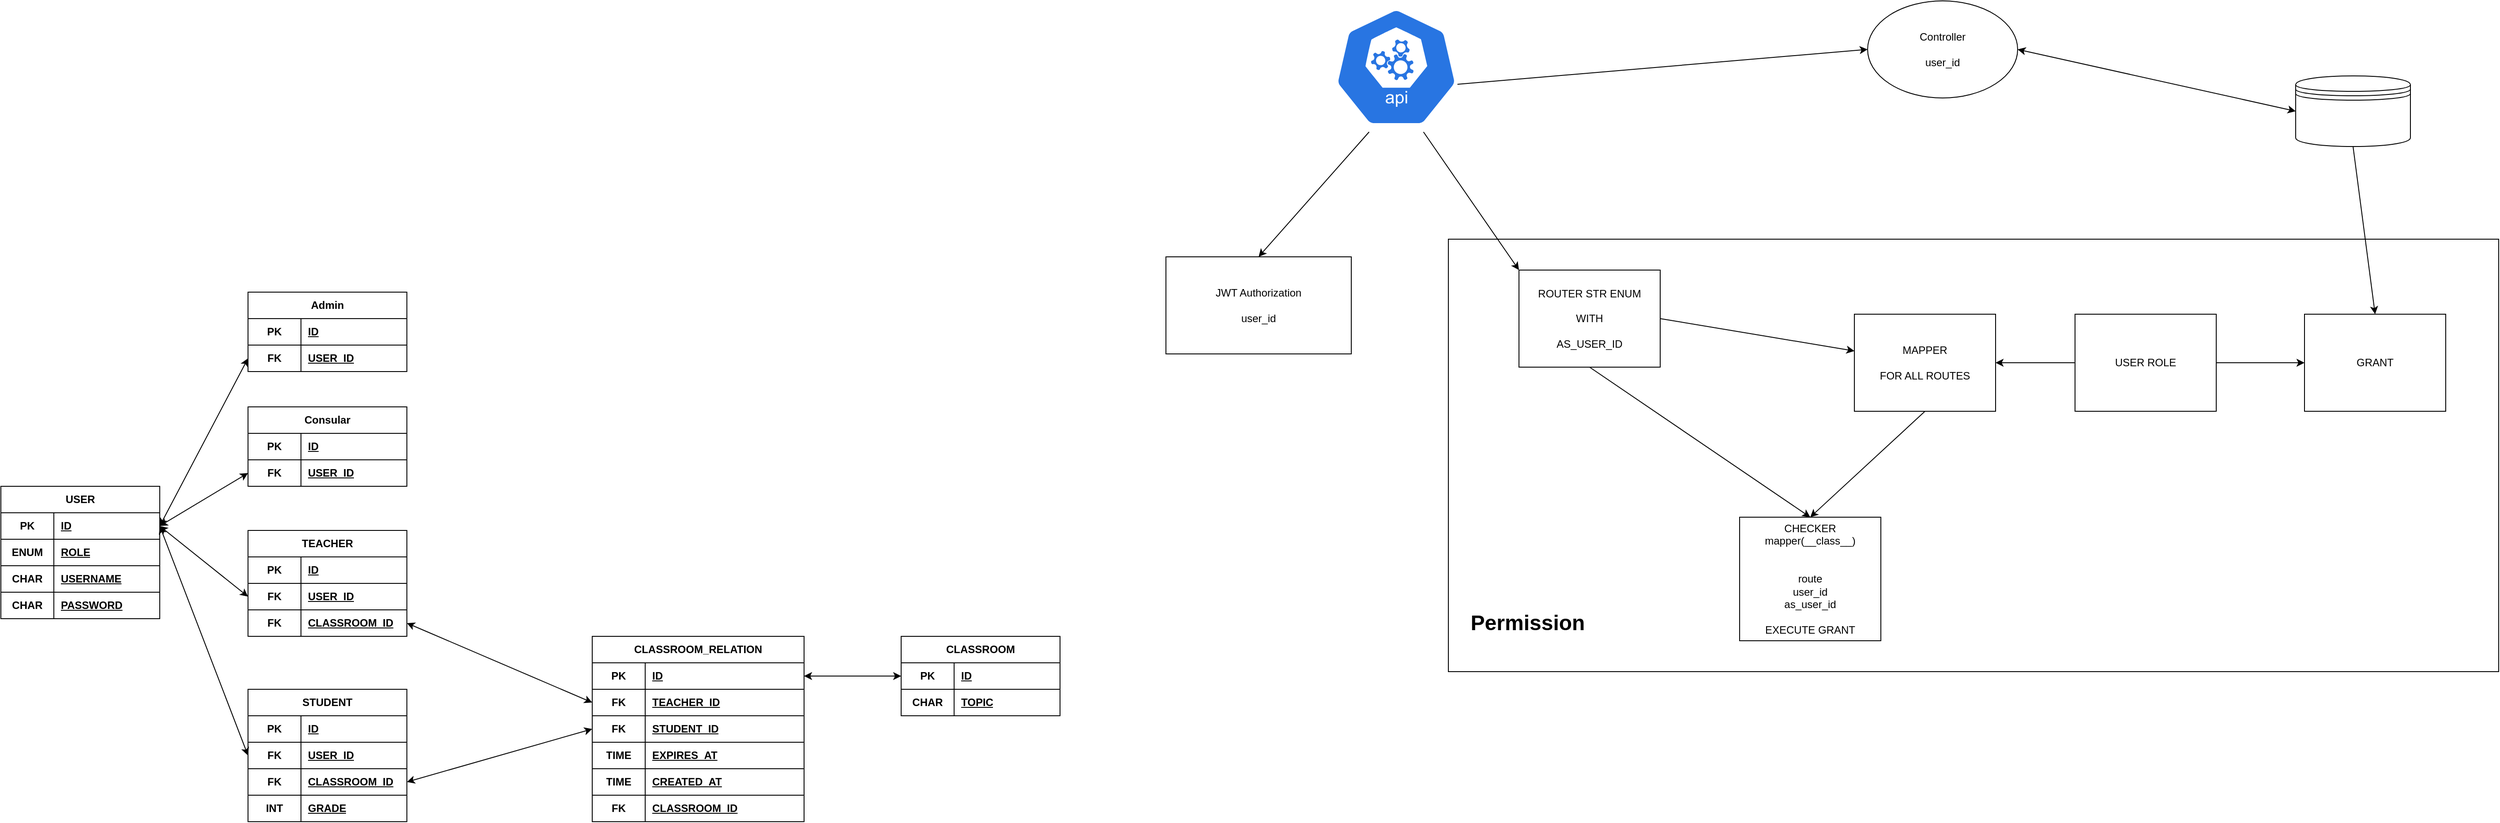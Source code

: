 <mxfile version="21.6.8" type="device">
  <diagram name="Page-1" id="IrqXhc10k5-HPtUd7GSV">
    <mxGraphModel dx="1434" dy="1810" grid="1" gridSize="10" guides="1" tooltips="1" connect="1" arrows="1" fold="1" page="1" pageScale="1" pageWidth="850" pageHeight="1100" math="0" shadow="0">
      <root>
        <mxCell id="0" />
        <mxCell id="1" parent="0" />
        <mxCell id="aiH5akXdyYsL2uUBxXq5-198" value="" style="rounded=0;whiteSpace=wrap;html=1;" parent="1" vertex="1">
          <mxGeometry x="1650" y="10" width="1190" height="490" as="geometry" />
        </mxCell>
        <mxCell id="aiH5akXdyYsL2uUBxXq5-24" value="USER" style="shape=table;startSize=30;container=1;collapsible=1;childLayout=tableLayout;fixedRows=1;rowLines=0;fontStyle=1;align=center;resizeLast=1;html=1;whiteSpace=wrap;" parent="1" vertex="1">
          <mxGeometry x="10" y="290" width="180" height="150" as="geometry" />
        </mxCell>
        <mxCell id="aiH5akXdyYsL2uUBxXq5-28" value="" style="shape=tableRow;horizontal=0;startSize=0;swimlaneHead=0;swimlaneBody=0;fillColor=none;collapsible=0;dropTarget=0;points=[[0,0.5],[1,0.5]];portConstraint=eastwest;top=0;left=0;right=0;bottom=1;html=1;" parent="aiH5akXdyYsL2uUBxXq5-24" vertex="1">
          <mxGeometry y="30" width="180" height="30" as="geometry" />
        </mxCell>
        <mxCell id="aiH5akXdyYsL2uUBxXq5-29" value="PK" style="shape=partialRectangle;connectable=0;fillColor=none;top=0;left=0;bottom=0;right=0;fontStyle=1;overflow=hidden;html=1;whiteSpace=wrap;" parent="aiH5akXdyYsL2uUBxXq5-28" vertex="1">
          <mxGeometry width="60" height="30" as="geometry">
            <mxRectangle width="60" height="30" as="alternateBounds" />
          </mxGeometry>
        </mxCell>
        <mxCell id="aiH5akXdyYsL2uUBxXq5-30" value="ID" style="shape=partialRectangle;connectable=0;fillColor=none;top=0;left=0;bottom=0;right=0;align=left;spacingLeft=6;fontStyle=5;overflow=hidden;html=1;whiteSpace=wrap;" parent="aiH5akXdyYsL2uUBxXq5-28" vertex="1">
          <mxGeometry x="60" width="120" height="30" as="geometry">
            <mxRectangle width="120" height="30" as="alternateBounds" />
          </mxGeometry>
        </mxCell>
        <mxCell id="aiH5akXdyYsL2uUBxXq5-44" value="" style="shape=tableRow;horizontal=0;startSize=0;swimlaneHead=0;swimlaneBody=0;fillColor=none;collapsible=0;dropTarget=0;points=[[0,0.5],[1,0.5]];portConstraint=eastwest;top=0;left=0;right=0;bottom=1;html=1;" parent="aiH5akXdyYsL2uUBxXq5-24" vertex="1">
          <mxGeometry y="60" width="180" height="30" as="geometry" />
        </mxCell>
        <mxCell id="aiH5akXdyYsL2uUBxXq5-45" value="ENUM" style="shape=partialRectangle;connectable=0;fillColor=none;top=0;left=0;bottom=0;right=0;fontStyle=1;overflow=hidden;html=1;whiteSpace=wrap;" parent="aiH5akXdyYsL2uUBxXq5-44" vertex="1">
          <mxGeometry width="60" height="30" as="geometry">
            <mxRectangle width="60" height="30" as="alternateBounds" />
          </mxGeometry>
        </mxCell>
        <mxCell id="aiH5akXdyYsL2uUBxXq5-46" value="ROLE" style="shape=partialRectangle;connectable=0;fillColor=none;top=0;left=0;bottom=0;right=0;align=left;spacingLeft=6;fontStyle=5;overflow=hidden;html=1;whiteSpace=wrap;" parent="aiH5akXdyYsL2uUBxXq5-44" vertex="1">
          <mxGeometry x="60" width="120" height="30" as="geometry">
            <mxRectangle width="120" height="30" as="alternateBounds" />
          </mxGeometry>
        </mxCell>
        <mxCell id="aiH5akXdyYsL2uUBxXq5-47" value="" style="shape=tableRow;horizontal=0;startSize=0;swimlaneHead=0;swimlaneBody=0;fillColor=none;collapsible=0;dropTarget=0;points=[[0,0.5],[1,0.5]];portConstraint=eastwest;top=0;left=0;right=0;bottom=1;html=1;" parent="aiH5akXdyYsL2uUBxXq5-24" vertex="1">
          <mxGeometry y="90" width="180" height="30" as="geometry" />
        </mxCell>
        <mxCell id="aiH5akXdyYsL2uUBxXq5-48" value="CHAR" style="shape=partialRectangle;connectable=0;fillColor=none;top=0;left=0;bottom=0;right=0;fontStyle=1;overflow=hidden;html=1;whiteSpace=wrap;" parent="aiH5akXdyYsL2uUBxXq5-47" vertex="1">
          <mxGeometry width="60" height="30" as="geometry">
            <mxRectangle width="60" height="30" as="alternateBounds" />
          </mxGeometry>
        </mxCell>
        <mxCell id="aiH5akXdyYsL2uUBxXq5-49" value="USERNAME" style="shape=partialRectangle;connectable=0;fillColor=none;top=0;left=0;bottom=0;right=0;align=left;spacingLeft=6;fontStyle=5;overflow=hidden;html=1;whiteSpace=wrap;" parent="aiH5akXdyYsL2uUBxXq5-47" vertex="1">
          <mxGeometry x="60" width="120" height="30" as="geometry">
            <mxRectangle width="120" height="30" as="alternateBounds" />
          </mxGeometry>
        </mxCell>
        <mxCell id="aiH5akXdyYsL2uUBxXq5-41" value="" style="shape=tableRow;horizontal=0;startSize=0;swimlaneHead=0;swimlaneBody=0;fillColor=none;collapsible=0;dropTarget=0;points=[[0,0.5],[1,0.5]];portConstraint=eastwest;top=0;left=0;right=0;bottom=1;html=1;" parent="aiH5akXdyYsL2uUBxXq5-24" vertex="1">
          <mxGeometry y="120" width="180" height="30" as="geometry" />
        </mxCell>
        <mxCell id="aiH5akXdyYsL2uUBxXq5-42" value="CHAR" style="shape=partialRectangle;connectable=0;fillColor=none;top=0;left=0;bottom=0;right=0;fontStyle=1;overflow=hidden;html=1;whiteSpace=wrap;" parent="aiH5akXdyYsL2uUBxXq5-41" vertex="1">
          <mxGeometry width="60" height="30" as="geometry">
            <mxRectangle width="60" height="30" as="alternateBounds" />
          </mxGeometry>
        </mxCell>
        <mxCell id="aiH5akXdyYsL2uUBxXq5-43" value="PASSWORD" style="shape=partialRectangle;connectable=0;fillColor=none;top=0;left=0;bottom=0;right=0;align=left;spacingLeft=6;fontStyle=5;overflow=hidden;html=1;whiteSpace=wrap;" parent="aiH5akXdyYsL2uUBxXq5-41" vertex="1">
          <mxGeometry x="60" width="120" height="30" as="geometry">
            <mxRectangle width="120" height="30" as="alternateBounds" />
          </mxGeometry>
        </mxCell>
        <mxCell id="aiH5akXdyYsL2uUBxXq5-66" value="STUDENT" style="shape=table;startSize=30;container=1;collapsible=1;childLayout=tableLayout;fixedRows=1;rowLines=0;fontStyle=1;align=center;resizeLast=1;html=1;whiteSpace=wrap;" parent="1" vertex="1">
          <mxGeometry x="290" y="520" width="180" height="150" as="geometry" />
        </mxCell>
        <mxCell id="aiH5akXdyYsL2uUBxXq5-67" value="" style="shape=tableRow;horizontal=0;startSize=0;swimlaneHead=0;swimlaneBody=0;fillColor=none;collapsible=0;dropTarget=0;points=[[0,0.5],[1,0.5]];portConstraint=eastwest;top=0;left=0;right=0;bottom=1;html=1;" parent="aiH5akXdyYsL2uUBxXq5-66" vertex="1">
          <mxGeometry y="30" width="180" height="30" as="geometry" />
        </mxCell>
        <mxCell id="aiH5akXdyYsL2uUBxXq5-68" value="PK" style="shape=partialRectangle;connectable=0;fillColor=none;top=0;left=0;bottom=0;right=0;fontStyle=1;overflow=hidden;html=1;whiteSpace=wrap;" parent="aiH5akXdyYsL2uUBxXq5-67" vertex="1">
          <mxGeometry width="60" height="30" as="geometry">
            <mxRectangle width="60" height="30" as="alternateBounds" />
          </mxGeometry>
        </mxCell>
        <mxCell id="aiH5akXdyYsL2uUBxXq5-69" value="ID" style="shape=partialRectangle;connectable=0;fillColor=none;top=0;left=0;bottom=0;right=0;align=left;spacingLeft=6;fontStyle=5;overflow=hidden;html=1;whiteSpace=wrap;" parent="aiH5akXdyYsL2uUBxXq5-67" vertex="1">
          <mxGeometry x="60" width="120" height="30" as="geometry">
            <mxRectangle width="120" height="30" as="alternateBounds" />
          </mxGeometry>
        </mxCell>
        <mxCell id="aiH5akXdyYsL2uUBxXq5-70" value="" style="shape=tableRow;horizontal=0;startSize=0;swimlaneHead=0;swimlaneBody=0;fillColor=none;collapsible=0;dropTarget=0;points=[[0,0.5],[1,0.5]];portConstraint=eastwest;top=0;left=0;right=0;bottom=1;html=1;" parent="aiH5akXdyYsL2uUBxXq5-66" vertex="1">
          <mxGeometry y="60" width="180" height="30" as="geometry" />
        </mxCell>
        <mxCell id="aiH5akXdyYsL2uUBxXq5-71" value="FK" style="shape=partialRectangle;connectable=0;fillColor=none;top=0;left=0;bottom=0;right=0;fontStyle=1;overflow=hidden;html=1;whiteSpace=wrap;" parent="aiH5akXdyYsL2uUBxXq5-70" vertex="1">
          <mxGeometry width="60" height="30" as="geometry">
            <mxRectangle width="60" height="30" as="alternateBounds" />
          </mxGeometry>
        </mxCell>
        <mxCell id="aiH5akXdyYsL2uUBxXq5-72" value="USER_ID" style="shape=partialRectangle;connectable=0;fillColor=none;top=0;left=0;bottom=0;right=0;align=left;spacingLeft=6;fontStyle=5;overflow=hidden;html=1;whiteSpace=wrap;" parent="aiH5akXdyYsL2uUBxXq5-70" vertex="1">
          <mxGeometry x="60" width="120" height="30" as="geometry">
            <mxRectangle width="120" height="30" as="alternateBounds" />
          </mxGeometry>
        </mxCell>
        <mxCell id="aiH5akXdyYsL2uUBxXq5-73" value="" style="shape=tableRow;horizontal=0;startSize=0;swimlaneHead=0;swimlaneBody=0;fillColor=none;collapsible=0;dropTarget=0;points=[[0,0.5],[1,0.5]];portConstraint=eastwest;top=0;left=0;right=0;bottom=1;html=1;" parent="aiH5akXdyYsL2uUBxXq5-66" vertex="1">
          <mxGeometry y="90" width="180" height="30" as="geometry" />
        </mxCell>
        <mxCell id="aiH5akXdyYsL2uUBxXq5-74" value="FK" style="shape=partialRectangle;connectable=0;fillColor=none;top=0;left=0;bottom=0;right=0;fontStyle=1;overflow=hidden;html=1;whiteSpace=wrap;" parent="aiH5akXdyYsL2uUBxXq5-73" vertex="1">
          <mxGeometry width="60" height="30" as="geometry">
            <mxRectangle width="60" height="30" as="alternateBounds" />
          </mxGeometry>
        </mxCell>
        <mxCell id="aiH5akXdyYsL2uUBxXq5-75" value="CLASSROOM_ID" style="shape=partialRectangle;connectable=0;fillColor=none;top=0;left=0;bottom=0;right=0;align=left;spacingLeft=6;fontStyle=5;overflow=hidden;html=1;whiteSpace=wrap;" parent="aiH5akXdyYsL2uUBxXq5-73" vertex="1">
          <mxGeometry x="60" width="120" height="30" as="geometry">
            <mxRectangle width="120" height="30" as="alternateBounds" />
          </mxGeometry>
        </mxCell>
        <mxCell id="aiH5akXdyYsL2uUBxXq5-76" value="" style="shape=tableRow;horizontal=0;startSize=0;swimlaneHead=0;swimlaneBody=0;fillColor=none;collapsible=0;dropTarget=0;points=[[0,0.5],[1,0.5]];portConstraint=eastwest;top=0;left=0;right=0;bottom=1;html=1;" parent="aiH5akXdyYsL2uUBxXq5-66" vertex="1">
          <mxGeometry y="120" width="180" height="30" as="geometry" />
        </mxCell>
        <mxCell id="aiH5akXdyYsL2uUBxXq5-77" value="INT" style="shape=partialRectangle;connectable=0;fillColor=none;top=0;left=0;bottom=0;right=0;fontStyle=1;overflow=hidden;html=1;whiteSpace=wrap;" parent="aiH5akXdyYsL2uUBxXq5-76" vertex="1">
          <mxGeometry width="60" height="30" as="geometry">
            <mxRectangle width="60" height="30" as="alternateBounds" />
          </mxGeometry>
        </mxCell>
        <mxCell id="aiH5akXdyYsL2uUBxXq5-78" value="GRADE" style="shape=partialRectangle;connectable=0;fillColor=none;top=0;left=0;bottom=0;right=0;align=left;spacingLeft=6;fontStyle=5;overflow=hidden;html=1;whiteSpace=wrap;" parent="aiH5akXdyYsL2uUBxXq5-76" vertex="1">
          <mxGeometry x="60" width="120" height="30" as="geometry">
            <mxRectangle width="120" height="30" as="alternateBounds" />
          </mxGeometry>
        </mxCell>
        <mxCell id="aiH5akXdyYsL2uUBxXq5-79" value="TEACHER" style="shape=table;startSize=30;container=1;collapsible=1;childLayout=tableLayout;fixedRows=1;rowLines=0;fontStyle=1;align=center;resizeLast=1;html=1;whiteSpace=wrap;" parent="1" vertex="1">
          <mxGeometry x="290" y="340" width="180" height="120" as="geometry" />
        </mxCell>
        <mxCell id="aiH5akXdyYsL2uUBxXq5-80" value="" style="shape=tableRow;horizontal=0;startSize=0;swimlaneHead=0;swimlaneBody=0;fillColor=none;collapsible=0;dropTarget=0;points=[[0,0.5],[1,0.5]];portConstraint=eastwest;top=0;left=0;right=0;bottom=1;html=1;" parent="aiH5akXdyYsL2uUBxXq5-79" vertex="1">
          <mxGeometry y="30" width="180" height="30" as="geometry" />
        </mxCell>
        <mxCell id="aiH5akXdyYsL2uUBxXq5-81" value="PK" style="shape=partialRectangle;connectable=0;fillColor=none;top=0;left=0;bottom=0;right=0;fontStyle=1;overflow=hidden;html=1;whiteSpace=wrap;" parent="aiH5akXdyYsL2uUBxXq5-80" vertex="1">
          <mxGeometry width="60" height="30" as="geometry">
            <mxRectangle width="60" height="30" as="alternateBounds" />
          </mxGeometry>
        </mxCell>
        <mxCell id="aiH5akXdyYsL2uUBxXq5-82" value="ID" style="shape=partialRectangle;connectable=0;fillColor=none;top=0;left=0;bottom=0;right=0;align=left;spacingLeft=6;fontStyle=5;overflow=hidden;html=1;whiteSpace=wrap;" parent="aiH5akXdyYsL2uUBxXq5-80" vertex="1">
          <mxGeometry x="60" width="120" height="30" as="geometry">
            <mxRectangle width="120" height="30" as="alternateBounds" />
          </mxGeometry>
        </mxCell>
        <mxCell id="aiH5akXdyYsL2uUBxXq5-83" value="" style="shape=tableRow;horizontal=0;startSize=0;swimlaneHead=0;swimlaneBody=0;fillColor=none;collapsible=0;dropTarget=0;points=[[0,0.5],[1,0.5]];portConstraint=eastwest;top=0;left=0;right=0;bottom=1;html=1;" parent="aiH5akXdyYsL2uUBxXq5-79" vertex="1">
          <mxGeometry y="60" width="180" height="30" as="geometry" />
        </mxCell>
        <mxCell id="aiH5akXdyYsL2uUBxXq5-84" value="FK" style="shape=partialRectangle;connectable=0;fillColor=none;top=0;left=0;bottom=0;right=0;fontStyle=1;overflow=hidden;html=1;whiteSpace=wrap;" parent="aiH5akXdyYsL2uUBxXq5-83" vertex="1">
          <mxGeometry width="60" height="30" as="geometry">
            <mxRectangle width="60" height="30" as="alternateBounds" />
          </mxGeometry>
        </mxCell>
        <mxCell id="aiH5akXdyYsL2uUBxXq5-85" value="USER_ID" style="shape=partialRectangle;connectable=0;fillColor=none;top=0;left=0;bottom=0;right=0;align=left;spacingLeft=6;fontStyle=5;overflow=hidden;html=1;whiteSpace=wrap;" parent="aiH5akXdyYsL2uUBxXq5-83" vertex="1">
          <mxGeometry x="60" width="120" height="30" as="geometry">
            <mxRectangle width="120" height="30" as="alternateBounds" />
          </mxGeometry>
        </mxCell>
        <mxCell id="aiH5akXdyYsL2uUBxXq5-86" value="" style="shape=tableRow;horizontal=0;startSize=0;swimlaneHead=0;swimlaneBody=0;fillColor=none;collapsible=0;dropTarget=0;points=[[0,0.5],[1,0.5]];portConstraint=eastwest;top=0;left=0;right=0;bottom=1;html=1;" parent="aiH5akXdyYsL2uUBxXq5-79" vertex="1">
          <mxGeometry y="90" width="180" height="30" as="geometry" />
        </mxCell>
        <mxCell id="aiH5akXdyYsL2uUBxXq5-87" value="FK" style="shape=partialRectangle;connectable=0;fillColor=none;top=0;left=0;bottom=0;right=0;fontStyle=1;overflow=hidden;html=1;whiteSpace=wrap;" parent="aiH5akXdyYsL2uUBxXq5-86" vertex="1">
          <mxGeometry width="60" height="30" as="geometry">
            <mxRectangle width="60" height="30" as="alternateBounds" />
          </mxGeometry>
        </mxCell>
        <mxCell id="aiH5akXdyYsL2uUBxXq5-88" value="CLASSROOM_ID" style="shape=partialRectangle;connectable=0;fillColor=none;top=0;left=0;bottom=0;right=0;align=left;spacingLeft=6;fontStyle=5;overflow=hidden;html=1;whiteSpace=wrap;" parent="aiH5akXdyYsL2uUBxXq5-86" vertex="1">
          <mxGeometry x="60" width="120" height="30" as="geometry">
            <mxRectangle width="120" height="30" as="alternateBounds" />
          </mxGeometry>
        </mxCell>
        <mxCell id="aiH5akXdyYsL2uUBxXq5-92" value="Consular" style="shape=table;startSize=30;container=1;collapsible=1;childLayout=tableLayout;fixedRows=1;rowLines=0;fontStyle=1;align=center;resizeLast=1;html=1;whiteSpace=wrap;" parent="1" vertex="1">
          <mxGeometry x="290" y="200" width="180" height="90" as="geometry" />
        </mxCell>
        <mxCell id="aiH5akXdyYsL2uUBxXq5-93" value="" style="shape=tableRow;horizontal=0;startSize=0;swimlaneHead=0;swimlaneBody=0;fillColor=none;collapsible=0;dropTarget=0;points=[[0,0.5],[1,0.5]];portConstraint=eastwest;top=0;left=0;right=0;bottom=1;html=1;" parent="aiH5akXdyYsL2uUBxXq5-92" vertex="1">
          <mxGeometry y="30" width="180" height="30" as="geometry" />
        </mxCell>
        <mxCell id="aiH5akXdyYsL2uUBxXq5-94" value="PK" style="shape=partialRectangle;connectable=0;fillColor=none;top=0;left=0;bottom=0;right=0;fontStyle=1;overflow=hidden;html=1;whiteSpace=wrap;" parent="aiH5akXdyYsL2uUBxXq5-93" vertex="1">
          <mxGeometry width="60" height="30" as="geometry">
            <mxRectangle width="60" height="30" as="alternateBounds" />
          </mxGeometry>
        </mxCell>
        <mxCell id="aiH5akXdyYsL2uUBxXq5-95" value="ID" style="shape=partialRectangle;connectable=0;fillColor=none;top=0;left=0;bottom=0;right=0;align=left;spacingLeft=6;fontStyle=5;overflow=hidden;html=1;whiteSpace=wrap;" parent="aiH5akXdyYsL2uUBxXq5-93" vertex="1">
          <mxGeometry x="60" width="120" height="30" as="geometry">
            <mxRectangle width="120" height="30" as="alternateBounds" />
          </mxGeometry>
        </mxCell>
        <mxCell id="aiH5akXdyYsL2uUBxXq5-96" value="" style="shape=tableRow;horizontal=0;startSize=0;swimlaneHead=0;swimlaneBody=0;fillColor=none;collapsible=0;dropTarget=0;points=[[0,0.5],[1,0.5]];portConstraint=eastwest;top=0;left=0;right=0;bottom=1;html=1;" parent="aiH5akXdyYsL2uUBxXq5-92" vertex="1">
          <mxGeometry y="60" width="180" height="30" as="geometry" />
        </mxCell>
        <mxCell id="aiH5akXdyYsL2uUBxXq5-97" value="FK" style="shape=partialRectangle;connectable=0;fillColor=none;top=0;left=0;bottom=0;right=0;fontStyle=1;overflow=hidden;html=1;whiteSpace=wrap;" parent="aiH5akXdyYsL2uUBxXq5-96" vertex="1">
          <mxGeometry width="60" height="30" as="geometry">
            <mxRectangle width="60" height="30" as="alternateBounds" />
          </mxGeometry>
        </mxCell>
        <mxCell id="aiH5akXdyYsL2uUBxXq5-98" value="USER_ID" style="shape=partialRectangle;connectable=0;fillColor=none;top=0;left=0;bottom=0;right=0;align=left;spacingLeft=6;fontStyle=5;overflow=hidden;html=1;whiteSpace=wrap;" parent="aiH5akXdyYsL2uUBxXq5-96" vertex="1">
          <mxGeometry x="60" width="120" height="30" as="geometry">
            <mxRectangle width="120" height="30" as="alternateBounds" />
          </mxGeometry>
        </mxCell>
        <mxCell id="aiH5akXdyYsL2uUBxXq5-105" value="Admin" style="shape=table;startSize=30;container=1;collapsible=1;childLayout=tableLayout;fixedRows=1;rowLines=0;fontStyle=1;align=center;resizeLast=1;html=1;whiteSpace=wrap;" parent="1" vertex="1">
          <mxGeometry x="290" y="70" width="180" height="90" as="geometry" />
        </mxCell>
        <mxCell id="aiH5akXdyYsL2uUBxXq5-106" value="" style="shape=tableRow;horizontal=0;startSize=0;swimlaneHead=0;swimlaneBody=0;fillColor=none;collapsible=0;dropTarget=0;points=[[0,0.5],[1,0.5]];portConstraint=eastwest;top=0;left=0;right=0;bottom=1;html=1;" parent="aiH5akXdyYsL2uUBxXq5-105" vertex="1">
          <mxGeometry y="30" width="180" height="30" as="geometry" />
        </mxCell>
        <mxCell id="aiH5akXdyYsL2uUBxXq5-107" value="PK" style="shape=partialRectangle;connectable=0;fillColor=none;top=0;left=0;bottom=0;right=0;fontStyle=1;overflow=hidden;html=1;whiteSpace=wrap;" parent="aiH5akXdyYsL2uUBxXq5-106" vertex="1">
          <mxGeometry width="60" height="30" as="geometry">
            <mxRectangle width="60" height="30" as="alternateBounds" />
          </mxGeometry>
        </mxCell>
        <mxCell id="aiH5akXdyYsL2uUBxXq5-108" value="ID" style="shape=partialRectangle;connectable=0;fillColor=none;top=0;left=0;bottom=0;right=0;align=left;spacingLeft=6;fontStyle=5;overflow=hidden;html=1;whiteSpace=wrap;" parent="aiH5akXdyYsL2uUBxXq5-106" vertex="1">
          <mxGeometry x="60" width="120" height="30" as="geometry">
            <mxRectangle width="120" height="30" as="alternateBounds" />
          </mxGeometry>
        </mxCell>
        <mxCell id="aiH5akXdyYsL2uUBxXq5-109" value="" style="shape=tableRow;horizontal=0;startSize=0;swimlaneHead=0;swimlaneBody=0;fillColor=none;collapsible=0;dropTarget=0;points=[[0,0.5],[1,0.5]];portConstraint=eastwest;top=0;left=0;right=0;bottom=1;html=1;" parent="aiH5akXdyYsL2uUBxXq5-105" vertex="1">
          <mxGeometry y="60" width="180" height="30" as="geometry" />
        </mxCell>
        <mxCell id="aiH5akXdyYsL2uUBxXq5-110" value="FK" style="shape=partialRectangle;connectable=0;fillColor=none;top=0;left=0;bottom=0;right=0;fontStyle=1;overflow=hidden;html=1;whiteSpace=wrap;" parent="aiH5akXdyYsL2uUBxXq5-109" vertex="1">
          <mxGeometry width="60" height="30" as="geometry">
            <mxRectangle width="60" height="30" as="alternateBounds" />
          </mxGeometry>
        </mxCell>
        <mxCell id="aiH5akXdyYsL2uUBxXq5-111" value="USER_ID" style="shape=partialRectangle;connectable=0;fillColor=none;top=0;left=0;bottom=0;right=0;align=left;spacingLeft=6;fontStyle=5;overflow=hidden;html=1;whiteSpace=wrap;" parent="aiH5akXdyYsL2uUBxXq5-109" vertex="1">
          <mxGeometry x="60" width="120" height="30" as="geometry">
            <mxRectangle width="120" height="30" as="alternateBounds" />
          </mxGeometry>
        </mxCell>
        <mxCell id="aiH5akXdyYsL2uUBxXq5-117" value="" style="endArrow=classic;startArrow=classic;html=1;rounded=0;entryX=0;entryY=0.5;entryDx=0;entryDy=0;exitX=1;exitY=0.5;exitDx=0;exitDy=0;" parent="1" source="aiH5akXdyYsL2uUBxXq5-28" target="aiH5akXdyYsL2uUBxXq5-109" edge="1">
          <mxGeometry width="50" height="50" relative="1" as="geometry">
            <mxPoint x="220" y="210" as="sourcePoint" />
            <mxPoint x="270" y="160" as="targetPoint" />
          </mxGeometry>
        </mxCell>
        <mxCell id="aiH5akXdyYsL2uUBxXq5-118" value="" style="endArrow=classic;startArrow=classic;html=1;rounded=0;entryX=0;entryY=0.5;entryDx=0;entryDy=0;exitX=1;exitY=0.5;exitDx=0;exitDy=0;" parent="1" source="aiH5akXdyYsL2uUBxXq5-28" target="aiH5akXdyYsL2uUBxXq5-96" edge="1">
          <mxGeometry width="50" height="50" relative="1" as="geometry">
            <mxPoint x="160" y="175" as="sourcePoint" />
            <mxPoint x="290" y="-5" as="targetPoint" />
          </mxGeometry>
        </mxCell>
        <mxCell id="aiH5akXdyYsL2uUBxXq5-119" value="" style="endArrow=classic;startArrow=classic;html=1;rounded=0;entryX=0;entryY=0.5;entryDx=0;entryDy=0;exitX=1;exitY=0.5;exitDx=0;exitDy=0;" parent="1" source="aiH5akXdyYsL2uUBxXq5-28" target="aiH5akXdyYsL2uUBxXq5-83" edge="1">
          <mxGeometry width="50" height="50" relative="1" as="geometry">
            <mxPoint x="160" y="175" as="sourcePoint" />
            <mxPoint x="290" y="95" as="targetPoint" />
          </mxGeometry>
        </mxCell>
        <mxCell id="aiH5akXdyYsL2uUBxXq5-120" value="" style="endArrow=classic;startArrow=classic;html=1;rounded=0;entryX=0;entryY=0.5;entryDx=0;entryDy=0;exitX=1;exitY=0.5;exitDx=0;exitDy=0;" parent="1" source="aiH5akXdyYsL2uUBxXq5-28" target="aiH5akXdyYsL2uUBxXq5-70" edge="1">
          <mxGeometry width="50" height="50" relative="1" as="geometry">
            <mxPoint x="160" y="175" as="sourcePoint" />
            <mxPoint x="290" y="265" as="targetPoint" />
          </mxGeometry>
        </mxCell>
        <mxCell id="aiH5akXdyYsL2uUBxXq5-122" value="CLASSROOM" style="shape=table;startSize=30;container=1;collapsible=1;childLayout=tableLayout;fixedRows=1;rowLines=0;fontStyle=1;align=center;resizeLast=1;html=1;whiteSpace=wrap;" parent="1" vertex="1">
          <mxGeometry x="1030" y="460" width="180" height="90" as="geometry" />
        </mxCell>
        <mxCell id="aiH5akXdyYsL2uUBxXq5-123" value="" style="shape=tableRow;horizontal=0;startSize=0;swimlaneHead=0;swimlaneBody=0;fillColor=none;collapsible=0;dropTarget=0;points=[[0,0.5],[1,0.5]];portConstraint=eastwest;top=0;left=0;right=0;bottom=1;html=1;" parent="aiH5akXdyYsL2uUBxXq5-122" vertex="1">
          <mxGeometry y="30" width="180" height="30" as="geometry" />
        </mxCell>
        <mxCell id="aiH5akXdyYsL2uUBxXq5-124" value="PK" style="shape=partialRectangle;connectable=0;fillColor=none;top=0;left=0;bottom=0;right=0;fontStyle=1;overflow=hidden;html=1;whiteSpace=wrap;" parent="aiH5akXdyYsL2uUBxXq5-123" vertex="1">
          <mxGeometry width="60" height="30" as="geometry">
            <mxRectangle width="60" height="30" as="alternateBounds" />
          </mxGeometry>
        </mxCell>
        <mxCell id="aiH5akXdyYsL2uUBxXq5-125" value="ID" style="shape=partialRectangle;connectable=0;fillColor=none;top=0;left=0;bottom=0;right=0;align=left;spacingLeft=6;fontStyle=5;overflow=hidden;html=1;whiteSpace=wrap;" parent="aiH5akXdyYsL2uUBxXq5-123" vertex="1">
          <mxGeometry x="60" width="120" height="30" as="geometry">
            <mxRectangle width="120" height="30" as="alternateBounds" />
          </mxGeometry>
        </mxCell>
        <mxCell id="IKj5NdkvxAncn5qo-63e-18" value="" style="shape=tableRow;horizontal=0;startSize=0;swimlaneHead=0;swimlaneBody=0;fillColor=none;collapsible=0;dropTarget=0;points=[[0,0.5],[1,0.5]];portConstraint=eastwest;top=0;left=0;right=0;bottom=1;html=1;" parent="aiH5akXdyYsL2uUBxXq5-122" vertex="1">
          <mxGeometry y="60" width="180" height="30" as="geometry" />
        </mxCell>
        <mxCell id="IKj5NdkvxAncn5qo-63e-19" value="CHAR" style="shape=partialRectangle;connectable=0;fillColor=none;top=0;left=0;bottom=0;right=0;fontStyle=1;overflow=hidden;html=1;whiteSpace=wrap;" parent="IKj5NdkvxAncn5qo-63e-18" vertex="1">
          <mxGeometry width="60" height="30" as="geometry">
            <mxRectangle width="60" height="30" as="alternateBounds" />
          </mxGeometry>
        </mxCell>
        <mxCell id="IKj5NdkvxAncn5qo-63e-20" value="TOPIC" style="shape=partialRectangle;connectable=0;fillColor=none;top=0;left=0;bottom=0;right=0;align=left;spacingLeft=6;fontStyle=5;overflow=hidden;html=1;whiteSpace=wrap;" parent="IKj5NdkvxAncn5qo-63e-18" vertex="1">
          <mxGeometry x="60" width="120" height="30" as="geometry">
            <mxRectangle width="120" height="30" as="alternateBounds" />
          </mxGeometry>
        </mxCell>
        <mxCell id="aiH5akXdyYsL2uUBxXq5-141" value="CLASSROOM_RELATION" style="shape=table;startSize=30;container=1;collapsible=1;childLayout=tableLayout;fixedRows=1;rowLines=0;fontStyle=1;align=center;resizeLast=1;html=1;whiteSpace=wrap;" parent="1" vertex="1">
          <mxGeometry x="680" y="460" width="240" height="210" as="geometry" />
        </mxCell>
        <mxCell id="aiH5akXdyYsL2uUBxXq5-145" value="" style="shape=tableRow;horizontal=0;startSize=0;swimlaneHead=0;swimlaneBody=0;fillColor=none;collapsible=0;dropTarget=0;points=[[0,0.5],[1,0.5]];portConstraint=eastwest;top=0;left=0;right=0;bottom=1;html=1;" parent="aiH5akXdyYsL2uUBxXq5-141" vertex="1">
          <mxGeometry y="30" width="240" height="30" as="geometry" />
        </mxCell>
        <mxCell id="aiH5akXdyYsL2uUBxXq5-146" value="PK" style="shape=partialRectangle;connectable=0;fillColor=none;top=0;left=0;bottom=0;right=0;fontStyle=1;overflow=hidden;html=1;whiteSpace=wrap;" parent="aiH5akXdyYsL2uUBxXq5-145" vertex="1">
          <mxGeometry width="60" height="30" as="geometry">
            <mxRectangle width="60" height="30" as="alternateBounds" />
          </mxGeometry>
        </mxCell>
        <mxCell id="aiH5akXdyYsL2uUBxXq5-147" value="ID" style="shape=partialRectangle;connectable=0;fillColor=none;top=0;left=0;bottom=0;right=0;align=left;spacingLeft=6;fontStyle=5;overflow=hidden;html=1;whiteSpace=wrap;" parent="aiH5akXdyYsL2uUBxXq5-145" vertex="1">
          <mxGeometry x="60" width="180" height="30" as="geometry">
            <mxRectangle width="180" height="30" as="alternateBounds" />
          </mxGeometry>
        </mxCell>
        <mxCell id="aiH5akXdyYsL2uUBxXq5-148" value="" style="shape=tableRow;horizontal=0;startSize=0;swimlaneHead=0;swimlaneBody=0;fillColor=none;collapsible=0;dropTarget=0;points=[[0,0.5],[1,0.5]];portConstraint=eastwest;top=0;left=0;right=0;bottom=1;html=1;" parent="aiH5akXdyYsL2uUBxXq5-141" vertex="1">
          <mxGeometry y="60" width="240" height="30" as="geometry" />
        </mxCell>
        <mxCell id="aiH5akXdyYsL2uUBxXq5-149" value="FK" style="shape=partialRectangle;connectable=0;fillColor=none;top=0;left=0;bottom=0;right=0;fontStyle=1;overflow=hidden;html=1;whiteSpace=wrap;" parent="aiH5akXdyYsL2uUBxXq5-148" vertex="1">
          <mxGeometry width="60" height="30" as="geometry">
            <mxRectangle width="60" height="30" as="alternateBounds" />
          </mxGeometry>
        </mxCell>
        <mxCell id="aiH5akXdyYsL2uUBxXq5-150" value="TEACHER_ID" style="shape=partialRectangle;connectable=0;fillColor=none;top=0;left=0;bottom=0;right=0;align=left;spacingLeft=6;fontStyle=5;overflow=hidden;html=1;whiteSpace=wrap;" parent="aiH5akXdyYsL2uUBxXq5-148" vertex="1">
          <mxGeometry x="60" width="180" height="30" as="geometry">
            <mxRectangle width="180" height="30" as="alternateBounds" />
          </mxGeometry>
        </mxCell>
        <mxCell id="aiH5akXdyYsL2uUBxXq5-155" value="" style="shape=tableRow;horizontal=0;startSize=0;swimlaneHead=0;swimlaneBody=0;fillColor=none;collapsible=0;dropTarget=0;points=[[0,0.5],[1,0.5]];portConstraint=eastwest;top=0;left=0;right=0;bottom=1;html=1;" parent="aiH5akXdyYsL2uUBxXq5-141" vertex="1">
          <mxGeometry y="90" width="240" height="30" as="geometry" />
        </mxCell>
        <mxCell id="aiH5akXdyYsL2uUBxXq5-156" value="FK" style="shape=partialRectangle;connectable=0;fillColor=none;top=0;left=0;bottom=0;right=0;fontStyle=1;overflow=hidden;html=1;whiteSpace=wrap;" parent="aiH5akXdyYsL2uUBxXq5-155" vertex="1">
          <mxGeometry width="60" height="30" as="geometry">
            <mxRectangle width="60" height="30" as="alternateBounds" />
          </mxGeometry>
        </mxCell>
        <mxCell id="aiH5akXdyYsL2uUBxXq5-157" value="STUDENT_ID" style="shape=partialRectangle;connectable=0;fillColor=none;top=0;left=0;bottom=0;right=0;align=left;spacingLeft=6;fontStyle=5;overflow=hidden;html=1;whiteSpace=wrap;" parent="aiH5akXdyYsL2uUBxXq5-155" vertex="1">
          <mxGeometry x="60" width="180" height="30" as="geometry">
            <mxRectangle width="180" height="30" as="alternateBounds" />
          </mxGeometry>
        </mxCell>
        <mxCell id="aiH5akXdyYsL2uUBxXq5-158" value="" style="shape=tableRow;horizontal=0;startSize=0;swimlaneHead=0;swimlaneBody=0;fillColor=none;collapsible=0;dropTarget=0;points=[[0,0.5],[1,0.5]];portConstraint=eastwest;top=0;left=0;right=0;bottom=1;html=1;" parent="aiH5akXdyYsL2uUBxXq5-141" vertex="1">
          <mxGeometry y="120" width="240" height="30" as="geometry" />
        </mxCell>
        <mxCell id="aiH5akXdyYsL2uUBxXq5-159" value="TIME" style="shape=partialRectangle;connectable=0;fillColor=none;top=0;left=0;bottom=0;right=0;fontStyle=1;overflow=hidden;html=1;whiteSpace=wrap;" parent="aiH5akXdyYsL2uUBxXq5-158" vertex="1">
          <mxGeometry width="60" height="30" as="geometry">
            <mxRectangle width="60" height="30" as="alternateBounds" />
          </mxGeometry>
        </mxCell>
        <mxCell id="aiH5akXdyYsL2uUBxXq5-160" value="EXPIRES_AT" style="shape=partialRectangle;connectable=0;fillColor=none;top=0;left=0;bottom=0;right=0;align=left;spacingLeft=6;fontStyle=5;overflow=hidden;html=1;whiteSpace=wrap;" parent="aiH5akXdyYsL2uUBxXq5-158" vertex="1">
          <mxGeometry x="60" width="180" height="30" as="geometry">
            <mxRectangle width="180" height="30" as="alternateBounds" />
          </mxGeometry>
        </mxCell>
        <mxCell id="aiH5akXdyYsL2uUBxXq5-142" value="" style="shape=tableRow;horizontal=0;startSize=0;swimlaneHead=0;swimlaneBody=0;fillColor=none;collapsible=0;dropTarget=0;points=[[0,0.5],[1,0.5]];portConstraint=eastwest;top=0;left=0;right=0;bottom=1;html=1;" parent="aiH5akXdyYsL2uUBxXq5-141" vertex="1">
          <mxGeometry y="150" width="240" height="30" as="geometry" />
        </mxCell>
        <mxCell id="aiH5akXdyYsL2uUBxXq5-143" value="TIME" style="shape=partialRectangle;connectable=0;fillColor=none;top=0;left=0;bottom=0;right=0;fontStyle=1;overflow=hidden;html=1;whiteSpace=wrap;" parent="aiH5akXdyYsL2uUBxXq5-142" vertex="1">
          <mxGeometry width="60" height="30" as="geometry">
            <mxRectangle width="60" height="30" as="alternateBounds" />
          </mxGeometry>
        </mxCell>
        <mxCell id="aiH5akXdyYsL2uUBxXq5-144" value="CREATED_AT" style="shape=partialRectangle;connectable=0;fillColor=none;top=0;left=0;bottom=0;right=0;align=left;spacingLeft=6;fontStyle=5;overflow=hidden;html=1;whiteSpace=wrap;" parent="aiH5akXdyYsL2uUBxXq5-142" vertex="1">
          <mxGeometry x="60" width="180" height="30" as="geometry">
            <mxRectangle width="180" height="30" as="alternateBounds" />
          </mxGeometry>
        </mxCell>
        <mxCell id="IKj5NdkvxAncn5qo-63e-15" value="" style="shape=tableRow;horizontal=0;startSize=0;swimlaneHead=0;swimlaneBody=0;fillColor=none;collapsible=0;dropTarget=0;points=[[0,0.5],[1,0.5]];portConstraint=eastwest;top=0;left=0;right=0;bottom=1;html=1;" parent="aiH5akXdyYsL2uUBxXq5-141" vertex="1">
          <mxGeometry y="180" width="240" height="30" as="geometry" />
        </mxCell>
        <mxCell id="IKj5NdkvxAncn5qo-63e-16" value="FK" style="shape=partialRectangle;connectable=0;fillColor=none;top=0;left=0;bottom=0;right=0;fontStyle=1;overflow=hidden;html=1;whiteSpace=wrap;" parent="IKj5NdkvxAncn5qo-63e-15" vertex="1">
          <mxGeometry width="60" height="30" as="geometry">
            <mxRectangle width="60" height="30" as="alternateBounds" />
          </mxGeometry>
        </mxCell>
        <mxCell id="IKj5NdkvxAncn5qo-63e-17" value="CLASSROOM_ID" style="shape=partialRectangle;connectable=0;fillColor=none;top=0;left=0;bottom=0;right=0;align=left;spacingLeft=6;fontStyle=5;overflow=hidden;html=1;whiteSpace=wrap;" parent="IKj5NdkvxAncn5qo-63e-15" vertex="1">
          <mxGeometry x="60" width="180" height="30" as="geometry">
            <mxRectangle width="180" height="30" as="alternateBounds" />
          </mxGeometry>
        </mxCell>
        <mxCell id="aiH5akXdyYsL2uUBxXq5-151" value="" style="endArrow=classic;startArrow=classic;html=1;rounded=0;entryX=0;entryY=0.5;entryDx=0;entryDy=0;exitX=1;exitY=0.5;exitDx=0;exitDy=0;" parent="1" source="aiH5akXdyYsL2uUBxXq5-86" target="aiH5akXdyYsL2uUBxXq5-148" edge="1">
          <mxGeometry width="50" height="50" relative="1" as="geometry">
            <mxPoint x="560" y="460" as="sourcePoint" />
            <mxPoint x="660" y="720" as="targetPoint" />
          </mxGeometry>
        </mxCell>
        <mxCell id="aiH5akXdyYsL2uUBxXq5-152" value="" style="endArrow=classic;startArrow=classic;html=1;rounded=0;entryX=0;entryY=0.5;entryDx=0;entryDy=0;exitX=1;exitY=0.5;exitDx=0;exitDy=0;" parent="1" source="aiH5akXdyYsL2uUBxXq5-73" target="aiH5akXdyYsL2uUBxXq5-155" edge="1">
          <mxGeometry width="50" height="50" relative="1" as="geometry">
            <mxPoint x="480" y="455" as="sourcePoint" />
            <mxPoint x="690" y="545" as="targetPoint" />
          </mxGeometry>
        </mxCell>
        <mxCell id="aiH5akXdyYsL2uUBxXq5-154" value="" style="endArrow=classic;startArrow=classic;html=1;rounded=0;exitX=1;exitY=0.5;exitDx=0;exitDy=0;entryX=0;entryY=0.5;entryDx=0;entryDy=0;" parent="1" source="aiH5akXdyYsL2uUBxXq5-145" target="aiH5akXdyYsL2uUBxXq5-123" edge="1">
          <mxGeometry width="50" height="50" relative="1" as="geometry">
            <mxPoint x="480" y="455" as="sourcePoint" />
            <mxPoint x="690" y="545" as="targetPoint" />
          </mxGeometry>
        </mxCell>
        <mxCell id="aiH5akXdyYsL2uUBxXq5-179" value="" style="group" parent="1" vertex="1" connectable="0">
          <mxGeometry x="1730" y="45" width="1050" height="420" as="geometry" />
        </mxCell>
        <mxCell id="aiH5akXdyYsL2uUBxXq5-169" value="GRANT" style="rounded=0;whiteSpace=wrap;html=1;" parent="aiH5akXdyYsL2uUBxXq5-179" vertex="1">
          <mxGeometry x="890" y="50" width="160" height="110" as="geometry" />
        </mxCell>
        <mxCell id="aiH5akXdyYsL2uUBxXq5-173" value="" style="group" parent="aiH5akXdyYsL2uUBxXq5-179" vertex="1" connectable="0">
          <mxGeometry width="660" height="420" as="geometry" />
        </mxCell>
        <mxCell id="aiH5akXdyYsL2uUBxXq5-166" value="ROUTER STR ENUM&lt;br&gt;&lt;br&gt;WITH&lt;br&gt;&lt;br&gt;AS_USER_ID" style="rounded=0;whiteSpace=wrap;html=1;" parent="aiH5akXdyYsL2uUBxXq5-173" vertex="1">
          <mxGeometry width="160" height="110" as="geometry" />
        </mxCell>
        <mxCell id="aiH5akXdyYsL2uUBxXq5-168" value="MAPPER&lt;br&gt;&lt;br&gt;FOR ALL ROUTES" style="rounded=0;whiteSpace=wrap;html=1;" parent="aiH5akXdyYsL2uUBxXq5-173" vertex="1">
          <mxGeometry x="380" y="50" width="160" height="110" as="geometry" />
        </mxCell>
        <mxCell id="aiH5akXdyYsL2uUBxXq5-170" value="CHECKER&lt;br&gt;mapper(__class__)&lt;br&gt;&lt;br&gt;&lt;br&gt;route&lt;br&gt;user_id&lt;br&gt;as_user_id&lt;br&gt;&lt;br&gt;EXECUTE GRANT" style="rounded=0;whiteSpace=wrap;html=1;" parent="aiH5akXdyYsL2uUBxXq5-173" vertex="1">
          <mxGeometry x="250" y="280" width="160" height="140" as="geometry" />
        </mxCell>
        <mxCell id="aiH5akXdyYsL2uUBxXq5-171" value="" style="endArrow=classic;html=1;rounded=0;exitX=0.5;exitY=1;exitDx=0;exitDy=0;entryX=0.5;entryY=0;entryDx=0;entryDy=0;" parent="aiH5akXdyYsL2uUBxXq5-173" source="aiH5akXdyYsL2uUBxXq5-166" target="aiH5akXdyYsL2uUBxXq5-170" edge="1">
          <mxGeometry width="50" height="50" relative="1" as="geometry">
            <mxPoint x="590" y="150" as="sourcePoint" />
            <mxPoint x="640" y="100" as="targetPoint" />
          </mxGeometry>
        </mxCell>
        <mxCell id="aiH5akXdyYsL2uUBxXq5-176" value="" style="endArrow=classic;html=1;rounded=0;exitX=1;exitY=0.5;exitDx=0;exitDy=0;" parent="aiH5akXdyYsL2uUBxXq5-173" source="aiH5akXdyYsL2uUBxXq5-166" target="aiH5akXdyYsL2uUBxXq5-168" edge="1">
          <mxGeometry width="50" height="50" relative="1" as="geometry">
            <mxPoint x="550" y="120" as="sourcePoint" />
            <mxPoint x="600" y="70" as="targetPoint" />
          </mxGeometry>
        </mxCell>
        <mxCell id="aiH5akXdyYsL2uUBxXq5-206" value="" style="endArrow=classic;html=1;rounded=0;entryX=0.5;entryY=0;entryDx=0;entryDy=0;exitX=0.5;exitY=1;exitDx=0;exitDy=0;" parent="aiH5akXdyYsL2uUBxXq5-173" source="aiH5akXdyYsL2uUBxXq5-168" target="aiH5akXdyYsL2uUBxXq5-170" edge="1">
          <mxGeometry width="50" height="50" relative="1" as="geometry">
            <mxPoint x="300" y="160" as="sourcePoint" />
            <mxPoint x="350" y="110" as="targetPoint" />
          </mxGeometry>
        </mxCell>
        <mxCell id="aiH5akXdyYsL2uUBxXq5-174" value="USER ROLE" style="rounded=0;whiteSpace=wrap;html=1;" parent="aiH5akXdyYsL2uUBxXq5-179" vertex="1">
          <mxGeometry x="630" y="50" width="160" height="110" as="geometry" />
        </mxCell>
        <mxCell id="aiH5akXdyYsL2uUBxXq5-177" value="" style="edgeStyle=orthogonalEdgeStyle;rounded=0;orthogonalLoop=1;jettySize=auto;html=1;exitX=0;exitY=0.5;exitDx=0;exitDy=0;entryX=1;entryY=0.5;entryDx=0;entryDy=0;" parent="aiH5akXdyYsL2uUBxXq5-179" source="aiH5akXdyYsL2uUBxXq5-174" target="aiH5akXdyYsL2uUBxXq5-168" edge="1">
          <mxGeometry relative="1" as="geometry">
            <mxPoint x="540" as="targetPoint" />
          </mxGeometry>
        </mxCell>
        <mxCell id="aiH5akXdyYsL2uUBxXq5-178" value="" style="edgeStyle=orthogonalEdgeStyle;rounded=0;orthogonalLoop=1;jettySize=auto;html=1;exitX=1;exitY=0.5;exitDx=0;exitDy=0;" parent="aiH5akXdyYsL2uUBxXq5-179" source="aiH5akXdyYsL2uUBxXq5-174" target="aiH5akXdyYsL2uUBxXq5-169" edge="1">
          <mxGeometry relative="1" as="geometry">
            <mxPoint x="810" as="targetPoint" />
          </mxGeometry>
        </mxCell>
        <mxCell id="aiH5akXdyYsL2uUBxXq5-180" value="Controller&lt;br&gt;&lt;br&gt;user_id" style="ellipse;whiteSpace=wrap;html=1;align=center;newEdgeStyle={&quot;edgeStyle&quot;:&quot;entityRelationEdgeStyle&quot;,&quot;startArrow&quot;:&quot;none&quot;,&quot;endArrow&quot;:&quot;none&quot;,&quot;segment&quot;:10,&quot;curved&quot;:1,&quot;sourcePerimeterSpacing&quot;:0,&quot;targetPerimeterSpacing&quot;:0};treeFolding=1;treeMoving=1;" parent="1" vertex="1">
          <mxGeometry x="2125" y="-260" width="170" height="110" as="geometry" />
        </mxCell>
        <mxCell id="aiH5akXdyYsL2uUBxXq5-182" value="" style="shape=datastore;whiteSpace=wrap;html=1;" parent="1" vertex="1">
          <mxGeometry x="2610" y="-175" width="130" height="80" as="geometry" />
        </mxCell>
        <mxCell id="aiH5akXdyYsL2uUBxXq5-186" value="" style="endArrow=classic;html=1;rounded=0;exitX=0.72;exitY=0.99;exitDx=0;exitDy=0;exitPerimeter=0;entryX=0;entryY=0;entryDx=0;entryDy=0;" parent="1" source="aiH5akXdyYsL2uUBxXq5-187" target="aiH5akXdyYsL2uUBxXq5-166" edge="1">
          <mxGeometry width="50" height="50" relative="1" as="geometry">
            <mxPoint x="1740" y="270" as="sourcePoint" />
            <mxPoint x="1480" y="30" as="targetPoint" />
          </mxGeometry>
        </mxCell>
        <mxCell id="aiH5akXdyYsL2uUBxXq5-187" value="" style="sketch=0;html=1;dashed=0;whitespace=wrap;fillColor=#2875E2;strokeColor=#ffffff;points=[[0.005,0.63,0],[0.1,0.2,0],[0.9,0.2,0],[0.5,0,0],[0.995,0.63,0],[0.72,0.99,0],[0.5,1,0],[0.28,0.99,0]];verticalLabelPosition=bottom;align=center;verticalAlign=top;shape=mxgraph.kubernetes.icon;prIcon=api" parent="1" vertex="1">
          <mxGeometry x="1521" y="-260" width="140" height="150" as="geometry" />
        </mxCell>
        <mxCell id="aiH5akXdyYsL2uUBxXq5-188" value="" style="endArrow=classic;html=1;rounded=0;exitX=0.995;exitY=0.63;exitDx=0;exitDy=0;exitPerimeter=0;entryX=0;entryY=0.5;entryDx=0;entryDy=0;" parent="1" source="aiH5akXdyYsL2uUBxXq5-187" target="aiH5akXdyYsL2uUBxXq5-180" edge="1">
          <mxGeometry width="50" height="50" relative="1" as="geometry">
            <mxPoint x="1631" y="-101" as="sourcePoint" />
            <mxPoint x="1736" y="30" as="targetPoint" />
          </mxGeometry>
        </mxCell>
        <mxCell id="aiH5akXdyYsL2uUBxXq5-192" value="" style="endArrow=classic;html=1;rounded=0;entryX=0.5;entryY=0;entryDx=0;entryDy=0;exitX=0.5;exitY=1;exitDx=0;exitDy=0;" parent="1" source="aiH5akXdyYsL2uUBxXq5-182" target="aiH5akXdyYsL2uUBxXq5-169" edge="1">
          <mxGeometry width="50" height="50" relative="1" as="geometry">
            <mxPoint x="2770" y="-10" as="sourcePoint" />
            <mxPoint x="2400" y="10" as="targetPoint" />
          </mxGeometry>
        </mxCell>
        <mxCell id="aiH5akXdyYsL2uUBxXq5-193" value="" style="endArrow=classic;startArrow=classic;html=1;rounded=0;entryX=0;entryY=0.5;entryDx=0;entryDy=0;exitX=1;exitY=0.5;exitDx=0;exitDy=0;" parent="1" source="aiH5akXdyYsL2uUBxXq5-180" target="aiH5akXdyYsL2uUBxXq5-182" edge="1">
          <mxGeometry width="50" height="50" relative="1" as="geometry">
            <mxPoint x="2170" y="170" as="sourcePoint" />
            <mxPoint x="2220" y="120" as="targetPoint" />
          </mxGeometry>
        </mxCell>
        <mxCell id="aiH5akXdyYsL2uUBxXq5-195" value="JWT Authorization&lt;br&gt;&lt;br&gt;user_id" style="rounded=0;whiteSpace=wrap;html=1;" parent="1" vertex="1">
          <mxGeometry x="1330" y="30" width="210" height="110" as="geometry" />
        </mxCell>
        <mxCell id="aiH5akXdyYsL2uUBxXq5-196" value="" style="endArrow=classic;html=1;rounded=0;exitX=0.28;exitY=0.99;exitDx=0;exitDy=0;exitPerimeter=0;entryX=0.5;entryY=0;entryDx=0;entryDy=0;" parent="1" source="aiH5akXdyYsL2uUBxXq5-187" target="aiH5akXdyYsL2uUBxXq5-195" edge="1">
          <mxGeometry width="50" height="50" relative="1" as="geometry">
            <mxPoint x="1631" y="-101" as="sourcePoint" />
            <mxPoint x="1780" y="30" as="targetPoint" />
          </mxGeometry>
        </mxCell>
        <mxCell id="aiH5akXdyYsL2uUBxXq5-199" value="&lt;b&gt;&lt;font style=&quot;font-size: 24px;&quot;&gt;Permission&lt;/font&gt;&lt;/b&gt;" style="text;html=1;strokeColor=none;fillColor=none;align=center;verticalAlign=middle;whiteSpace=wrap;rounded=0;" parent="1" vertex="1">
          <mxGeometry x="1650" y="410" width="180" height="70" as="geometry" />
        </mxCell>
      </root>
    </mxGraphModel>
  </diagram>
</mxfile>
